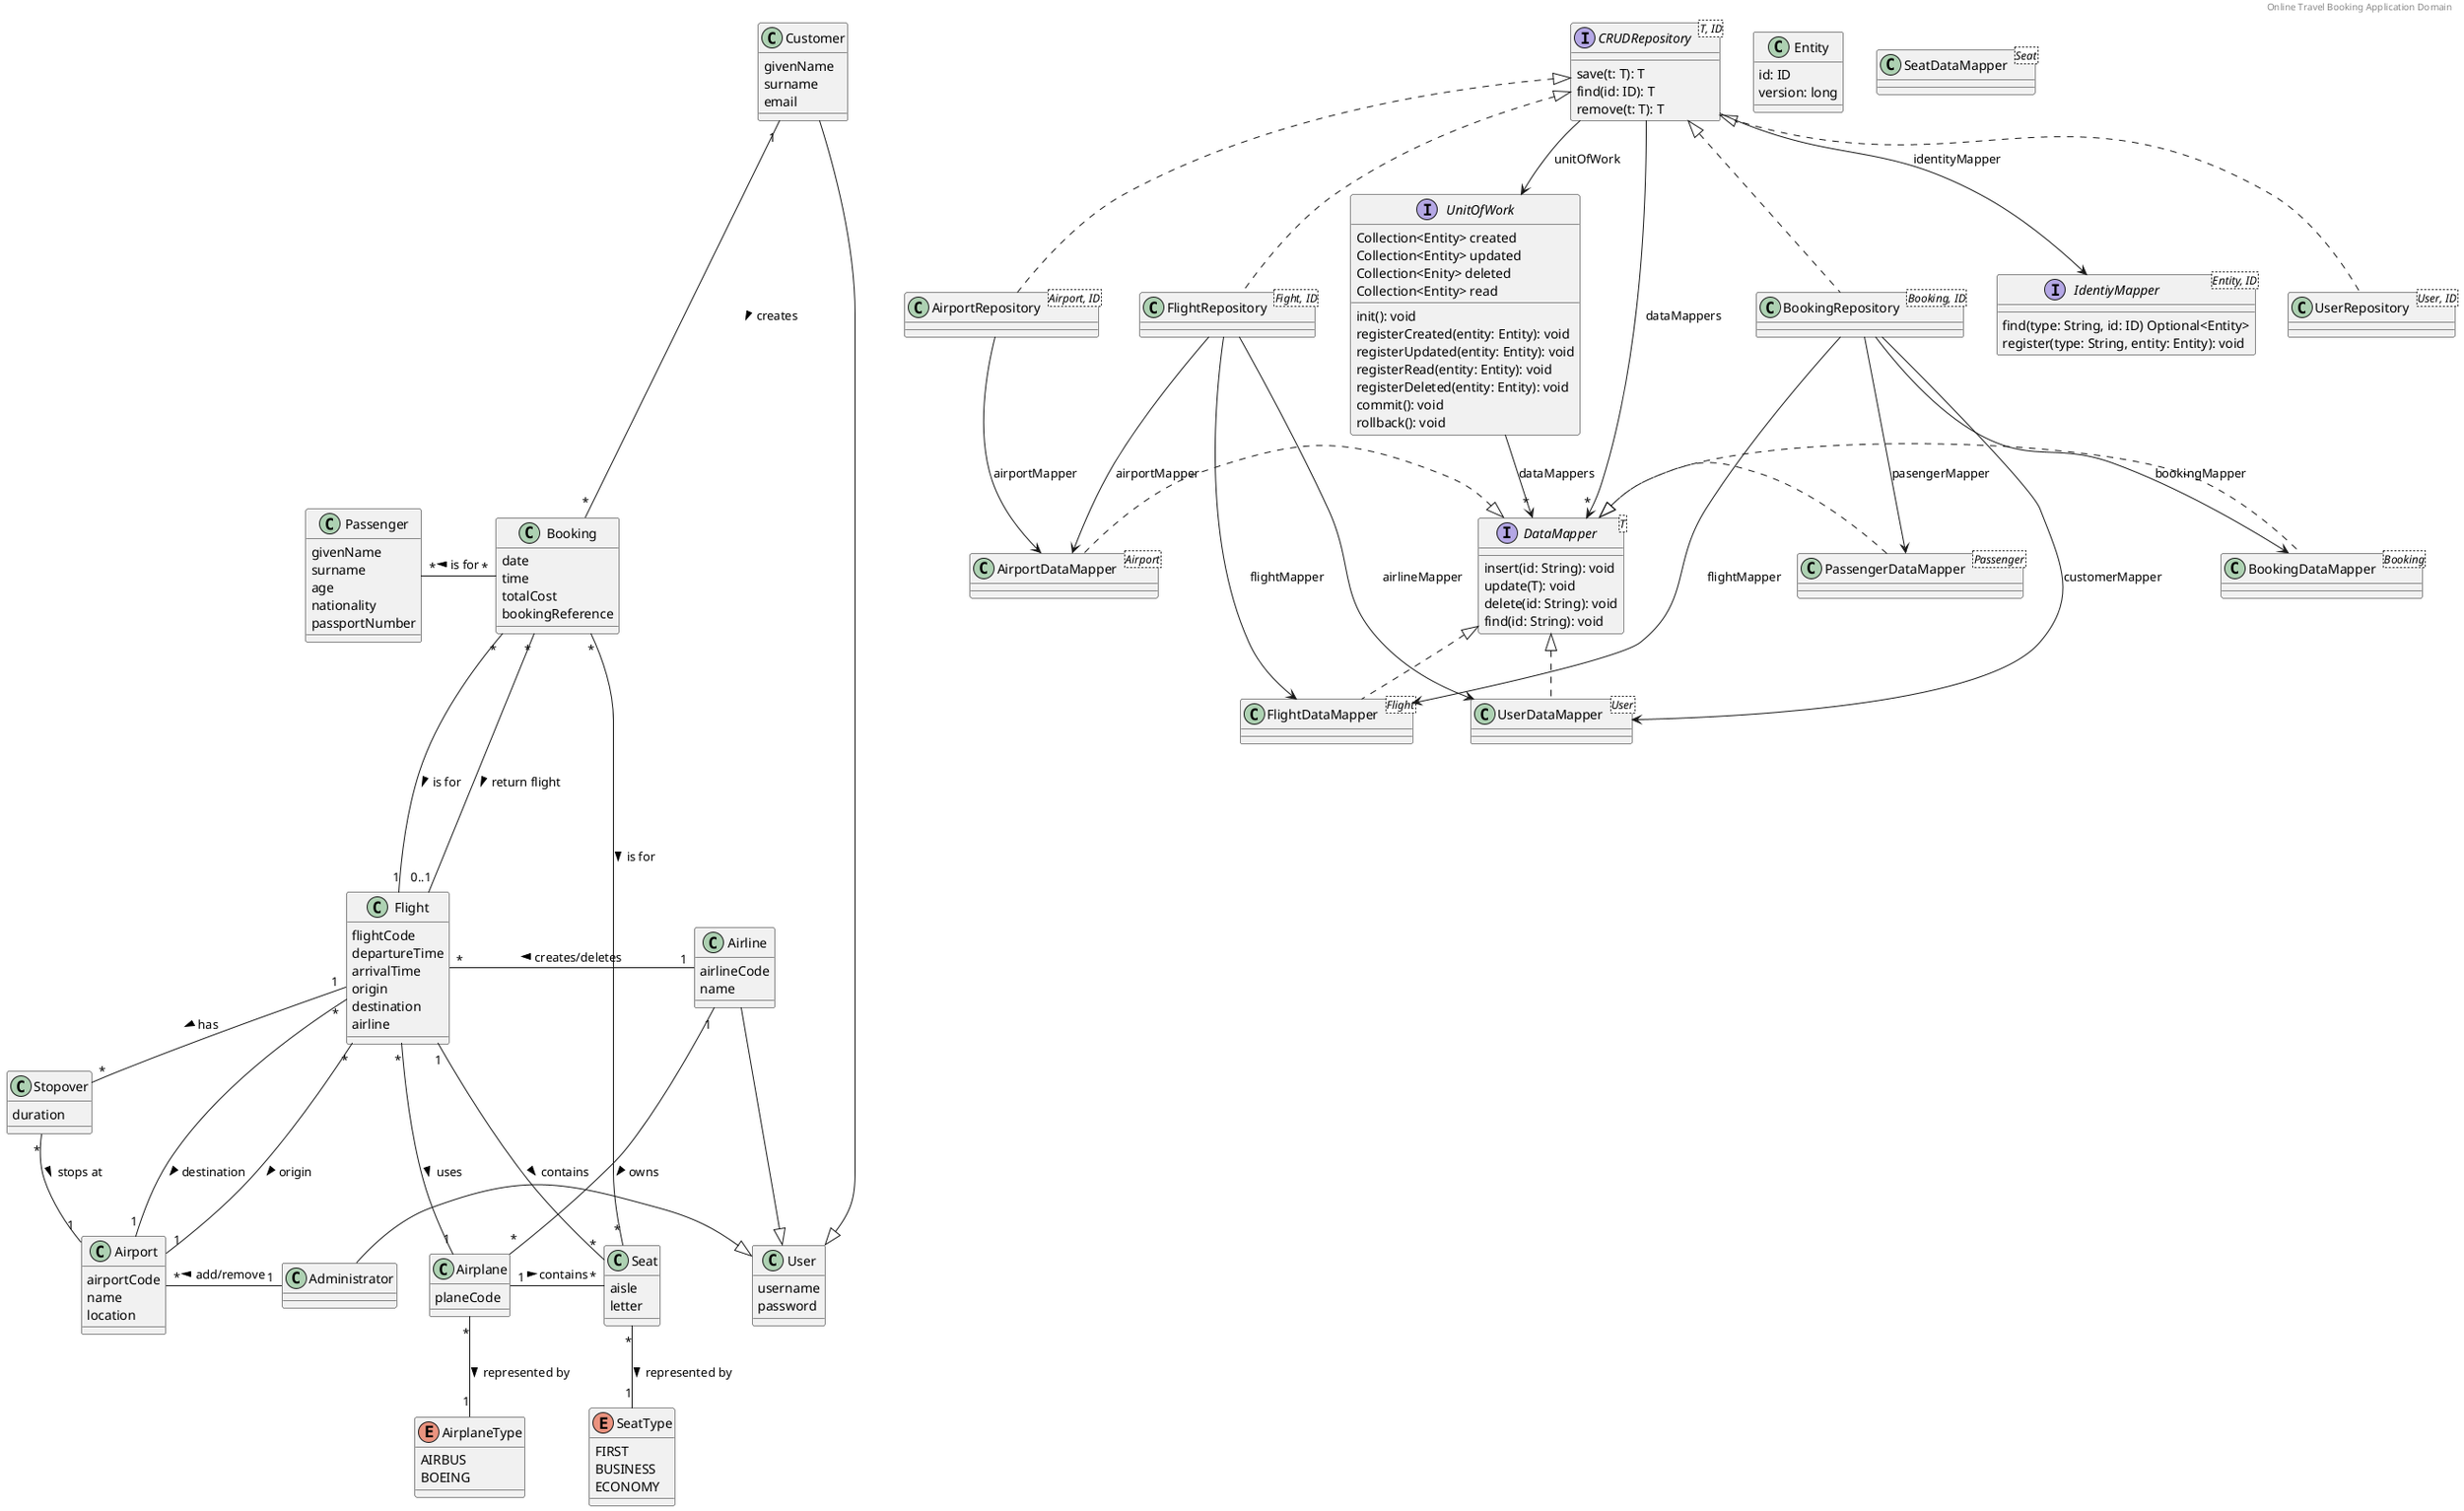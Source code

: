 @startuml 

header Online Travel Booking Application Domain 

class Administrator {
}

class Customer {
  givenName
  surname
  email
}

class Booking {
  date
  time
  totalCost
  bookingReference
}

class Flight {
  flightCode
  departureTime
  arrivalTime
  origin
  destination
  airline
}

class Airplane {
  planeCode
}

class Airport {
  airportCode
  name
  location
}

class Seat {
  aisle
  letter
}

class Airline {
  airlineCode
  name
}

enum SeatType {
  FIRST
  BUSINESS
  ECONOMY
}

enum AirplaneType {
  AIRBUS
  BOEING
}

class Passenger {
  givenName
  surname
  age
  nationality
  passportNumber
}

class User {
  username
  password
}

class Stopover {
  duration
}

interface UnitOfWork {
  Collection<Entity> created
  Collection<Entity> updated 
  Collection<Enity> deleted
  Collection<Entity> read

  init(): void
  registerCreated(entity: Entity): void
  registerUpdated(entity: Entity): void
  registerRead(entity: Entity): void
  registerDeleted(entity: Entity): void
  commit(): void
  rollback(): void
}

class Entity {
  id: ID
  version: long
}

class UserDataMapper<User> {}

class FlightDataMapper<Flight> {}

class BookingDataMapper<Booking> {}

class AirportDataMapper<Airport> {}

class PassengerDataMapper<Passenger> {}

class SeatDataMapper<Seat> {}


interface DataMapper<T> {
  insert(id: String): void
  update(T): void
  delete(id: String): void
  find(id: String): void
}

interface IdentiyMapper<Entity, ID> {
  find(type: String, id: ID) Optional<Entity>
  register(type: String, entity: Entity): void
}

interface CRUDRepository<T, ID> {
  save(t: T): T
  find(id: ID): T
  remove(t: T): T
}

class UserRepository<User, ID> {

}

class FlightRepository<Fight, ID> {

}

class BookingRepository<Booking, ID> {

}

class AirportRepository<Airport, ID> {

}


CRUDRepository --> UnitOfWork: unitOfWork
CRUDRepository --> IdentiyMapper: identityMapper
CRUDRepository -->"*" DataMapper: dataMappers
UnitOfWork -->"*" DataMapper: dataMappers

UserRepository .up.|> CRUDRepository 
FlightRepository .up.|> CRUDRepository 
BookingRepository .up.|> CRUDRepository
AirportRepository .up.|> CRUDRepository 

UserDataMapper .up.|> DataMapper
FlightDataMapper .up.|> DataMapper
BookingDataMapper .left.|> DataMapper
AirportDataMapper .right.|> DataMapper
PassengerDataMapper .right.|> DataMapper

BookingRepository --> UserDataMapper: customerMapper
BookingRepository --> BookingDataMapper: bookingMapper
BookingRepository --> PassengerDataMapper: pasengerMapper
BookingRepository --> FlightDataMapper: flightMapper
AirportRepository --> AirportDataMapper: airportMapper
FlightRepository --> FlightDataMapper: flightMapper
FlightRepository --> UserDataMapper: airlineMapper
FlightRepository --> AirportDataMapper: airportMapper


Booking "*"--down--"1" Flight: is for >
Booking "*"--down--"0..1" Flight: return flight >
Booking "*"-right-"*" Seat: is for >
Booking "*"-left-"*" Passenger: is for >
Flight "1"-right-"*" Seat: contains >
Customer "1"---"*" Booking: creates >
Flight "*"---"1" Airport: destination >
Flight "*"-down-"1" Airport: origin >
Administrator "1"-left-"*" Airport: add/remove >
Airline "1"-right-"*" Flight: creates/deletes >
Flight "*"---"1" Airplane: uses >
Seat "*"-down-"1" SeatType: represented by >
Airline "1"-"*" Airplane: owns >
Airplane "1"-"*" Seat: contains >
Airplane "*"-down-"1" AirplaneType: represented by >
Flight "1"-right-"*" Stopover: has >
Stopover "*"-"1" Airport: stops at >
Administrator -|> User
Customer -|> User
Airline -|> User

@enduml